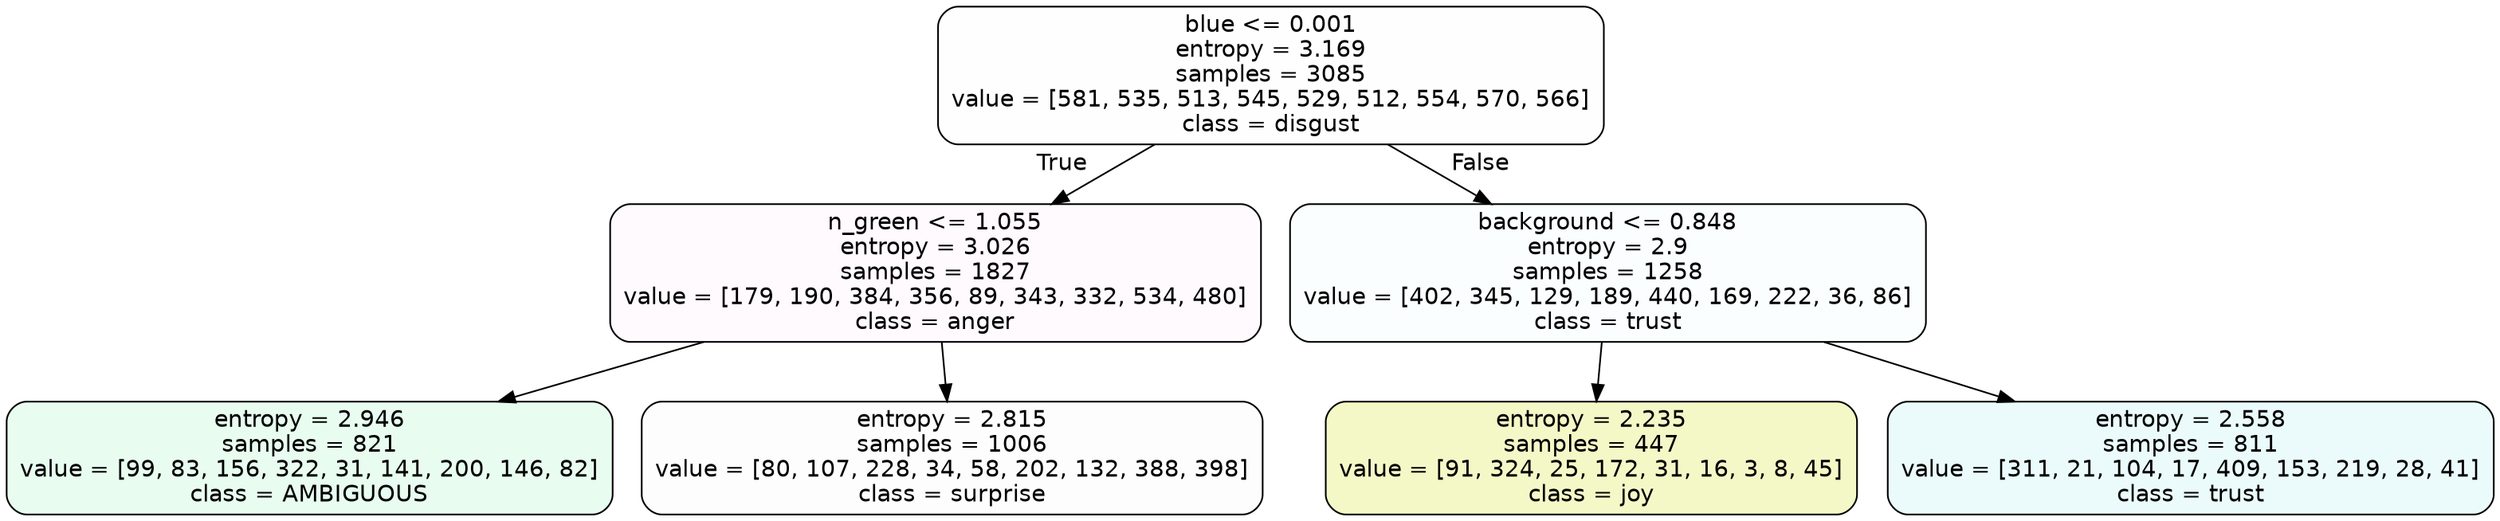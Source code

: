 digraph Tree {
node [shape=box, style="filled, rounded", color="black", fontname=helvetica] ;
edge [fontname=helvetica] ;
0 [label="blue <= 0.001\nentropy = 3.169\nsamples = 3085\nvalue = [581, 535, 513, 545, 529, 512, 554, 570, 566]\nclass = disgust", fillcolor="#e5813901"] ;
1 [label="n_green <= 1.055\nentropy = 3.026\nsamples = 1827\nvalue = [179, 190, 384, 356, 89, 343, 332, 534, 480]\nclass = anger", fillcolor="#e539d706"] ;
0 -> 1 [labeldistance=2.5, labelangle=45, headlabel="True"] ;
2 [label="entropy = 2.946\nsamples = 821\nvalue = [99, 83, 156, 322, 31, 141, 200, 146, 82]\nclass = AMBIGUOUS", fillcolor="#39e5811d"] ;
1 -> 2 ;
3 [label="entropy = 2.815\nsamples = 1006\nvalue = [80, 107, 228, 34, 58, 202, 132, 388, 398]\nclass = surprise", fillcolor="#e5396402"] ;
1 -> 3 ;
4 [label="background <= 0.848\nentropy = 2.9\nsamples = 1258\nvalue = [402, 345, 129, 189, 440, 169, 222, 36, 86]\nclass = trust", fillcolor="#39d7e506"] ;
0 -> 4 [labeldistance=2.5, labelangle=-45, headlabel="False"] ;
5 [label="entropy = 2.235\nsamples = 447\nvalue = [91, 324, 25, 172, 31, 16, 3, 8, 45]\nclass = joy", fillcolor="#d7e53947"] ;
4 -> 5 ;
6 [label="entropy = 2.558\nsamples = 811\nvalue = [311, 21, 104, 17, 409, 153, 219, 28, 41]\nclass = trust", fillcolor="#39d7e519"] ;
4 -> 6 ;
}